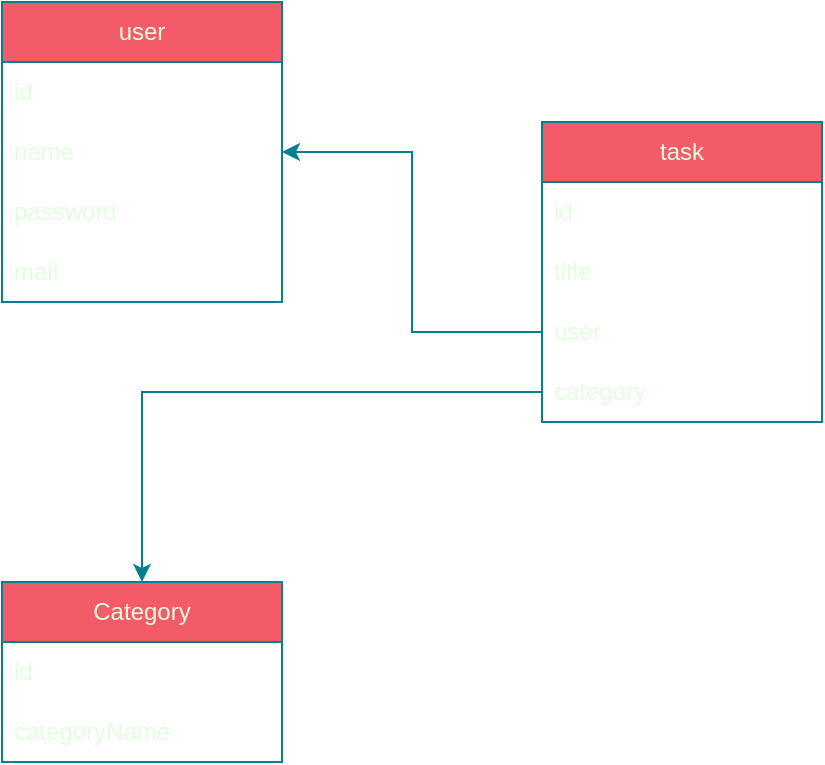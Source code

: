 <mxfile version="21.3.8" type="github">
  <diagram name="Страница 1" id="7DcVL1mYsy6_ozaHXA0k">
    <mxGraphModel dx="1434" dy="756" grid="1" gridSize="10" guides="1" tooltips="1" connect="1" arrows="1" fold="1" page="1" pageScale="1" pageWidth="827" pageHeight="1169" math="0" shadow="0">
      <root>
        <mxCell id="0" />
        <mxCell id="1" parent="0" />
        <mxCell id="aqClYOJeulZsIv7JIdLj-1" value="user" style="swimlane;fontStyle=0;childLayout=stackLayout;horizontal=1;startSize=30;horizontalStack=0;resizeParent=1;resizeParentMax=0;resizeLast=0;collapsible=1;marginBottom=0;whiteSpace=wrap;html=1;labelBackgroundColor=none;fillColor=#F45B69;strokeColor=#028090;fontColor=#E4FDE1;" parent="1" vertex="1">
          <mxGeometry x="70" y="50" width="140" height="150" as="geometry" />
        </mxCell>
        <mxCell id="aqClYOJeulZsIv7JIdLj-2" value="id" style="text;strokeColor=none;fillColor=none;align=left;verticalAlign=middle;spacingLeft=4;spacingRight=4;overflow=hidden;points=[[0,0.5],[1,0.5]];portConstraint=eastwest;rotatable=0;whiteSpace=wrap;html=1;labelBackgroundColor=none;fontColor=#E4FDE1;" parent="aqClYOJeulZsIv7JIdLj-1" vertex="1">
          <mxGeometry y="30" width="140" height="30" as="geometry" />
        </mxCell>
        <mxCell id="aqClYOJeulZsIv7JIdLj-3" value="name" style="text;strokeColor=none;fillColor=none;align=left;verticalAlign=middle;spacingLeft=4;spacingRight=4;overflow=hidden;points=[[0,0.5],[1,0.5]];portConstraint=eastwest;rotatable=0;whiteSpace=wrap;html=1;labelBackgroundColor=none;fontColor=#E4FDE1;" parent="aqClYOJeulZsIv7JIdLj-1" vertex="1">
          <mxGeometry y="60" width="140" height="30" as="geometry" />
        </mxCell>
        <mxCell id="aqClYOJeulZsIv7JIdLj-4" value="password" style="text;strokeColor=none;fillColor=none;align=left;verticalAlign=middle;spacingLeft=4;spacingRight=4;overflow=hidden;points=[[0,0.5],[1,0.5]];portConstraint=eastwest;rotatable=0;whiteSpace=wrap;html=1;labelBackgroundColor=none;fontColor=#E4FDE1;" parent="aqClYOJeulZsIv7JIdLj-1" vertex="1">
          <mxGeometry y="90" width="140" height="30" as="geometry" />
        </mxCell>
        <mxCell id="aqClYOJeulZsIv7JIdLj-9" value="mail" style="text;strokeColor=none;fillColor=none;align=left;verticalAlign=middle;spacingLeft=4;spacingRight=4;overflow=hidden;points=[[0,0.5],[1,0.5]];portConstraint=eastwest;rotatable=0;whiteSpace=wrap;html=1;labelBackgroundColor=none;fontColor=#E4FDE1;" parent="aqClYOJeulZsIv7JIdLj-1" vertex="1">
          <mxGeometry y="120" width="140" height="30" as="geometry" />
        </mxCell>
        <mxCell id="aqClYOJeulZsIv7JIdLj-5" value="task" style="swimlane;fontStyle=0;childLayout=stackLayout;horizontal=1;startSize=30;horizontalStack=0;resizeParent=1;resizeParentMax=0;resizeLast=0;collapsible=1;marginBottom=0;whiteSpace=wrap;html=1;labelBackgroundColor=none;fillColor=#F45B69;strokeColor=#028090;fontColor=#E4FDE1;" parent="1" vertex="1">
          <mxGeometry x="340" y="110" width="140" height="150" as="geometry" />
        </mxCell>
        <mxCell id="aqClYOJeulZsIv7JIdLj-6" value="id" style="text;strokeColor=none;fillColor=none;align=left;verticalAlign=middle;spacingLeft=4;spacingRight=4;overflow=hidden;points=[[0,0.5],[1,0.5]];portConstraint=eastwest;rotatable=0;whiteSpace=wrap;html=1;labelBackgroundColor=none;fontColor=#E4FDE1;" parent="aqClYOJeulZsIv7JIdLj-5" vertex="1">
          <mxGeometry y="30" width="140" height="30" as="geometry" />
        </mxCell>
        <mxCell id="aqClYOJeulZsIv7JIdLj-7" value="title" style="text;strokeColor=none;fillColor=none;align=left;verticalAlign=middle;spacingLeft=4;spacingRight=4;overflow=hidden;points=[[0,0.5],[1,0.5]];portConstraint=eastwest;rotatable=0;whiteSpace=wrap;html=1;fontStyle=0;labelBackgroundColor=none;fontColor=#E4FDE1;" parent="aqClYOJeulZsIv7JIdLj-5" vertex="1">
          <mxGeometry y="60" width="140" height="30" as="geometry" />
        </mxCell>
        <mxCell id="aqClYOJeulZsIv7JIdLj-14" value="user" style="text;strokeColor=none;fillColor=none;align=left;verticalAlign=middle;spacingLeft=4;spacingRight=4;overflow=hidden;points=[[0,0.5],[1,0.5]];portConstraint=eastwest;rotatable=0;whiteSpace=wrap;html=1;fontStyle=0;labelBackgroundColor=none;fontColor=#E4FDE1;" parent="aqClYOJeulZsIv7JIdLj-5" vertex="1">
          <mxGeometry y="90" width="140" height="30" as="geometry" />
        </mxCell>
        <mxCell id="aqClYOJeulZsIv7JIdLj-15" value="category" style="text;strokeColor=none;fillColor=none;align=left;verticalAlign=middle;spacingLeft=4;spacingRight=4;overflow=hidden;points=[[0,0.5],[1,0.5]];portConstraint=eastwest;rotatable=0;whiteSpace=wrap;html=1;fontStyle=0;labelBackgroundColor=none;fontColor=#E4FDE1;" parent="aqClYOJeulZsIv7JIdLj-5" vertex="1">
          <mxGeometry y="120" width="140" height="30" as="geometry" />
        </mxCell>
        <mxCell id="aqClYOJeulZsIv7JIdLj-10" value="Category" style="swimlane;fontStyle=0;childLayout=stackLayout;horizontal=1;startSize=30;horizontalStack=0;resizeParent=1;resizeParentMax=0;resizeLast=0;collapsible=1;marginBottom=0;whiteSpace=wrap;html=1;labelBackgroundColor=none;fillColor=#F45B69;strokeColor=#028090;fontColor=#E4FDE1;" parent="1" vertex="1">
          <mxGeometry x="70" y="340" width="140" height="90" as="geometry" />
        </mxCell>
        <mxCell id="aqClYOJeulZsIv7JIdLj-11" value="id" style="text;strokeColor=none;fillColor=none;align=left;verticalAlign=middle;spacingLeft=4;spacingRight=4;overflow=hidden;points=[[0,0.5],[1,0.5]];portConstraint=eastwest;rotatable=0;whiteSpace=wrap;html=1;labelBackgroundColor=none;fontColor=#E4FDE1;" parent="aqClYOJeulZsIv7JIdLj-10" vertex="1">
          <mxGeometry y="30" width="140" height="30" as="geometry" />
        </mxCell>
        <mxCell id="aqClYOJeulZsIv7JIdLj-12" value="categoryName" style="text;strokeColor=none;fillColor=none;align=left;verticalAlign=middle;spacingLeft=4;spacingRight=4;overflow=hidden;points=[[0,0.5],[1,0.5]];portConstraint=eastwest;rotatable=0;whiteSpace=wrap;html=1;labelBackgroundColor=none;fontColor=#E4FDE1;" parent="aqClYOJeulZsIv7JIdLj-10" vertex="1">
          <mxGeometry y="60" width="140" height="30" as="geometry" />
        </mxCell>
        <mxCell id="aqClYOJeulZsIv7JIdLj-17" style="edgeStyle=orthogonalEdgeStyle;rounded=0;orthogonalLoop=1;jettySize=auto;html=1;labelBackgroundColor=none;fontColor=default;strokeColor=#028090;" parent="1" source="aqClYOJeulZsIv7JIdLj-14" target="aqClYOJeulZsIv7JIdLj-1" edge="1">
          <mxGeometry relative="1" as="geometry" />
        </mxCell>
        <mxCell id="aqClYOJeulZsIv7JIdLj-18" style="edgeStyle=orthogonalEdgeStyle;rounded=0;orthogonalLoop=1;jettySize=auto;html=1;labelBackgroundColor=none;fontColor=default;strokeColor=#028090;" parent="1" source="aqClYOJeulZsIv7JIdLj-15" target="aqClYOJeulZsIv7JIdLj-10" edge="1">
          <mxGeometry relative="1" as="geometry" />
        </mxCell>
      </root>
    </mxGraphModel>
  </diagram>
</mxfile>
